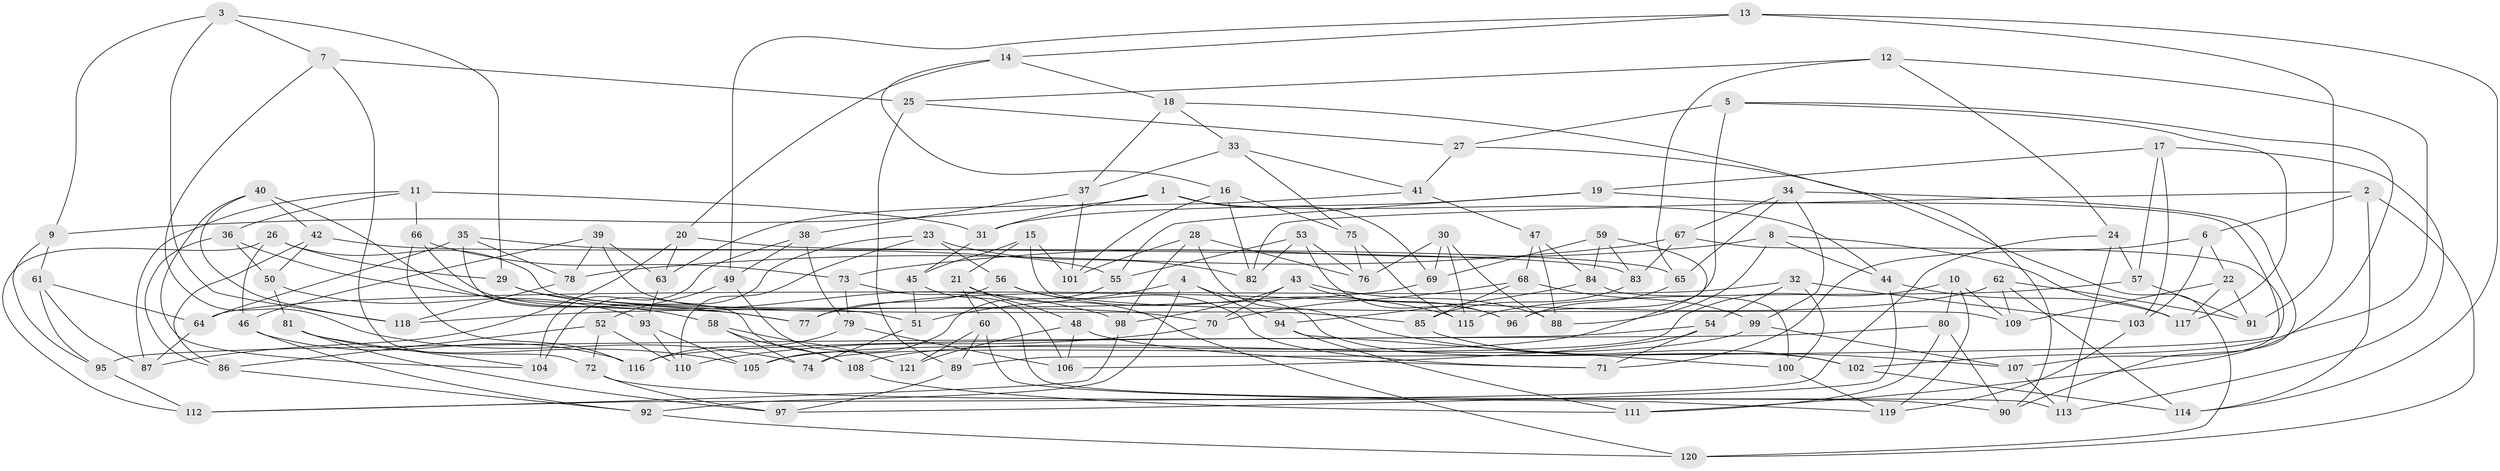 // coarse degree distribution, {8: 0.08333333333333333, 6: 0.25, 4: 0.3541666666666667, 11: 0.041666666666666664, 15: 0.020833333333333332, 9: 0.0625, 10: 0.0625, 14: 0.041666666666666664, 3: 0.041666666666666664, 7: 0.041666666666666664}
// Generated by graph-tools (version 1.1) at 2025/20/03/04/25 18:20:47]
// undirected, 121 vertices, 242 edges
graph export_dot {
graph [start="1"]
  node [color=gray90,style=filled];
  1;
  2;
  3;
  4;
  5;
  6;
  7;
  8;
  9;
  10;
  11;
  12;
  13;
  14;
  15;
  16;
  17;
  18;
  19;
  20;
  21;
  22;
  23;
  24;
  25;
  26;
  27;
  28;
  29;
  30;
  31;
  32;
  33;
  34;
  35;
  36;
  37;
  38;
  39;
  40;
  41;
  42;
  43;
  44;
  45;
  46;
  47;
  48;
  49;
  50;
  51;
  52;
  53;
  54;
  55;
  56;
  57;
  58;
  59;
  60;
  61;
  62;
  63;
  64;
  65;
  66;
  67;
  68;
  69;
  70;
  71;
  72;
  73;
  74;
  75;
  76;
  77;
  78;
  79;
  80;
  81;
  82;
  83;
  84;
  85;
  86;
  87;
  88;
  89;
  90;
  91;
  92;
  93;
  94;
  95;
  96;
  97;
  98;
  99;
  100;
  101;
  102;
  103;
  104;
  105;
  106;
  107;
  108;
  109;
  110;
  111;
  112;
  113;
  114;
  115;
  116;
  117;
  118;
  119;
  120;
  121;
  1 -- 69;
  1 -- 9;
  1 -- 44;
  1 -- 31;
  2 -- 114;
  2 -- 6;
  2 -- 82;
  2 -- 120;
  3 -- 7;
  3 -- 118;
  3 -- 29;
  3 -- 9;
  4 -- 102;
  4 -- 51;
  4 -- 94;
  4 -- 92;
  5 -- 111;
  5 -- 27;
  5 -- 96;
  5 -- 117;
  6 -- 71;
  6 -- 103;
  6 -- 22;
  7 -- 74;
  7 -- 72;
  7 -- 25;
  8 -- 44;
  8 -- 117;
  8 -- 88;
  8 -- 73;
  9 -- 61;
  9 -- 95;
  10 -- 119;
  10 -- 109;
  10 -- 80;
  10 -- 74;
  11 -- 66;
  11 -- 87;
  11 -- 36;
  11 -- 31;
  12 -- 102;
  12 -- 25;
  12 -- 65;
  12 -- 24;
  13 -- 49;
  13 -- 114;
  13 -- 91;
  13 -- 14;
  14 -- 18;
  14 -- 20;
  14 -- 16;
  15 -- 109;
  15 -- 101;
  15 -- 45;
  15 -- 21;
  16 -- 75;
  16 -- 82;
  16 -- 101;
  17 -- 19;
  17 -- 113;
  17 -- 103;
  17 -- 57;
  18 -- 37;
  18 -- 90;
  18 -- 33;
  19 -- 31;
  19 -- 89;
  19 -- 55;
  20 -- 63;
  20 -- 87;
  20 -- 83;
  21 -- 120;
  21 -- 60;
  21 -- 48;
  22 -- 91;
  22 -- 117;
  22 -- 109;
  23 -- 82;
  23 -- 104;
  23 -- 110;
  23 -- 56;
  24 -- 57;
  24 -- 112;
  24 -- 113;
  25 -- 27;
  25 -- 89;
  26 -- 85;
  26 -- 46;
  26 -- 112;
  26 -- 29;
  27 -- 120;
  27 -- 41;
  28 -- 76;
  28 -- 107;
  28 -- 98;
  28 -- 101;
  29 -- 70;
  29 -- 98;
  30 -- 76;
  30 -- 88;
  30 -- 69;
  30 -- 115;
  31 -- 45;
  32 -- 64;
  32 -- 103;
  32 -- 100;
  32 -- 54;
  33 -- 75;
  33 -- 37;
  33 -- 41;
  34 -- 90;
  34 -- 65;
  34 -- 67;
  34 -- 99;
  35 -- 55;
  35 -- 78;
  35 -- 108;
  35 -- 64;
  36 -- 50;
  36 -- 77;
  36 -- 86;
  37 -- 38;
  37 -- 101;
  38 -- 49;
  38 -- 104;
  38 -- 79;
  39 -- 63;
  39 -- 51;
  39 -- 46;
  39 -- 78;
  40 -- 118;
  40 -- 104;
  40 -- 42;
  40 -- 58;
  41 -- 63;
  41 -- 47;
  42 -- 86;
  42 -- 65;
  42 -- 50;
  43 -- 70;
  43 -- 88;
  43 -- 98;
  43 -- 96;
  44 -- 97;
  44 -- 117;
  45 -- 106;
  45 -- 51;
  46 -- 116;
  46 -- 92;
  47 -- 88;
  47 -- 68;
  47 -- 84;
  48 -- 106;
  48 -- 71;
  48 -- 121;
  49 -- 121;
  49 -- 52;
  50 -- 93;
  50 -- 81;
  51 -- 74;
  52 -- 72;
  52 -- 110;
  52 -- 86;
  53 -- 55;
  53 -- 96;
  53 -- 82;
  53 -- 76;
  54 -- 116;
  54 -- 106;
  54 -- 71;
  55 -- 105;
  56 -- 77;
  56 -- 71;
  56 -- 115;
  57 -- 115;
  57 -- 91;
  58 -- 121;
  58 -- 108;
  58 -- 74;
  59 -- 105;
  59 -- 84;
  59 -- 83;
  59 -- 69;
  60 -- 121;
  60 -- 89;
  60 -- 119;
  61 -- 64;
  61 -- 95;
  61 -- 87;
  62 -- 114;
  62 -- 91;
  62 -- 109;
  62 -- 77;
  63 -- 93;
  64 -- 87;
  65 -- 96;
  66 -- 77;
  66 -- 73;
  66 -- 116;
  67 -- 107;
  67 -- 78;
  67 -- 83;
  68 -- 85;
  68 -- 70;
  68 -- 99;
  69 -- 118;
  70 -- 110;
  72 -- 97;
  72 -- 90;
  73 -- 113;
  73 -- 79;
  75 -- 76;
  75 -- 115;
  78 -- 118;
  79 -- 116;
  79 -- 106;
  80 -- 95;
  80 -- 90;
  80 -- 111;
  81 -- 97;
  81 -- 104;
  81 -- 105;
  83 -- 85;
  84 -- 100;
  84 -- 94;
  85 -- 102;
  86 -- 92;
  89 -- 97;
  92 -- 120;
  93 -- 105;
  93 -- 110;
  94 -- 111;
  94 -- 100;
  95 -- 112;
  98 -- 112;
  99 -- 108;
  99 -- 107;
  100 -- 119;
  102 -- 114;
  103 -- 119;
  107 -- 113;
  108 -- 111;
}
